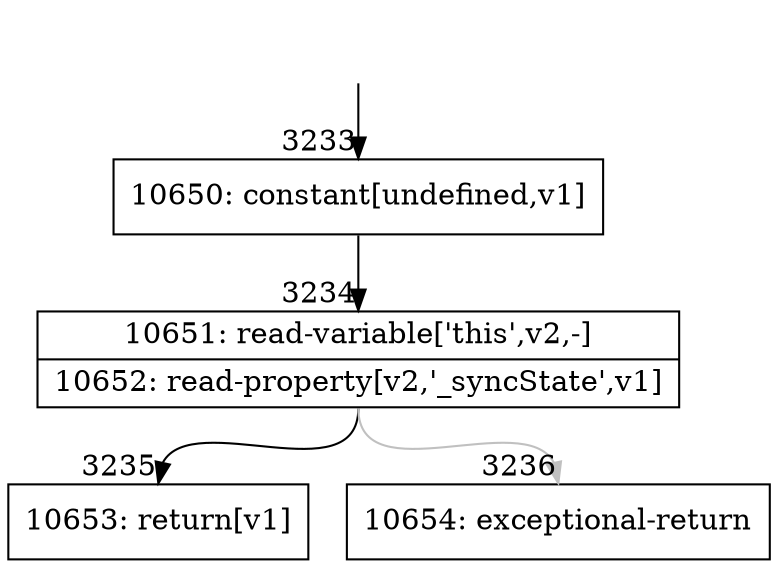 digraph {
rankdir="TD"
BB_entry248[shape=none,label=""];
BB_entry248 -> BB3233 [tailport=s, headport=n, headlabel="    3233"]
BB3233 [shape=record label="{10650: constant[undefined,v1]}" ] 
BB3233 -> BB3234 [tailport=s, headport=n, headlabel="      3234"]
BB3234 [shape=record label="{10651: read-variable['this',v2,-]|10652: read-property[v2,'_syncState',v1]}" ] 
BB3234 -> BB3235 [tailport=s, headport=n, headlabel="      3235"]
BB3234 -> BB3236 [tailport=s, headport=n, color=gray, headlabel="      3236"]
BB3235 [shape=record label="{10653: return[v1]}" ] 
BB3236 [shape=record label="{10654: exceptional-return}" ] 
//#$~ 2819
}
